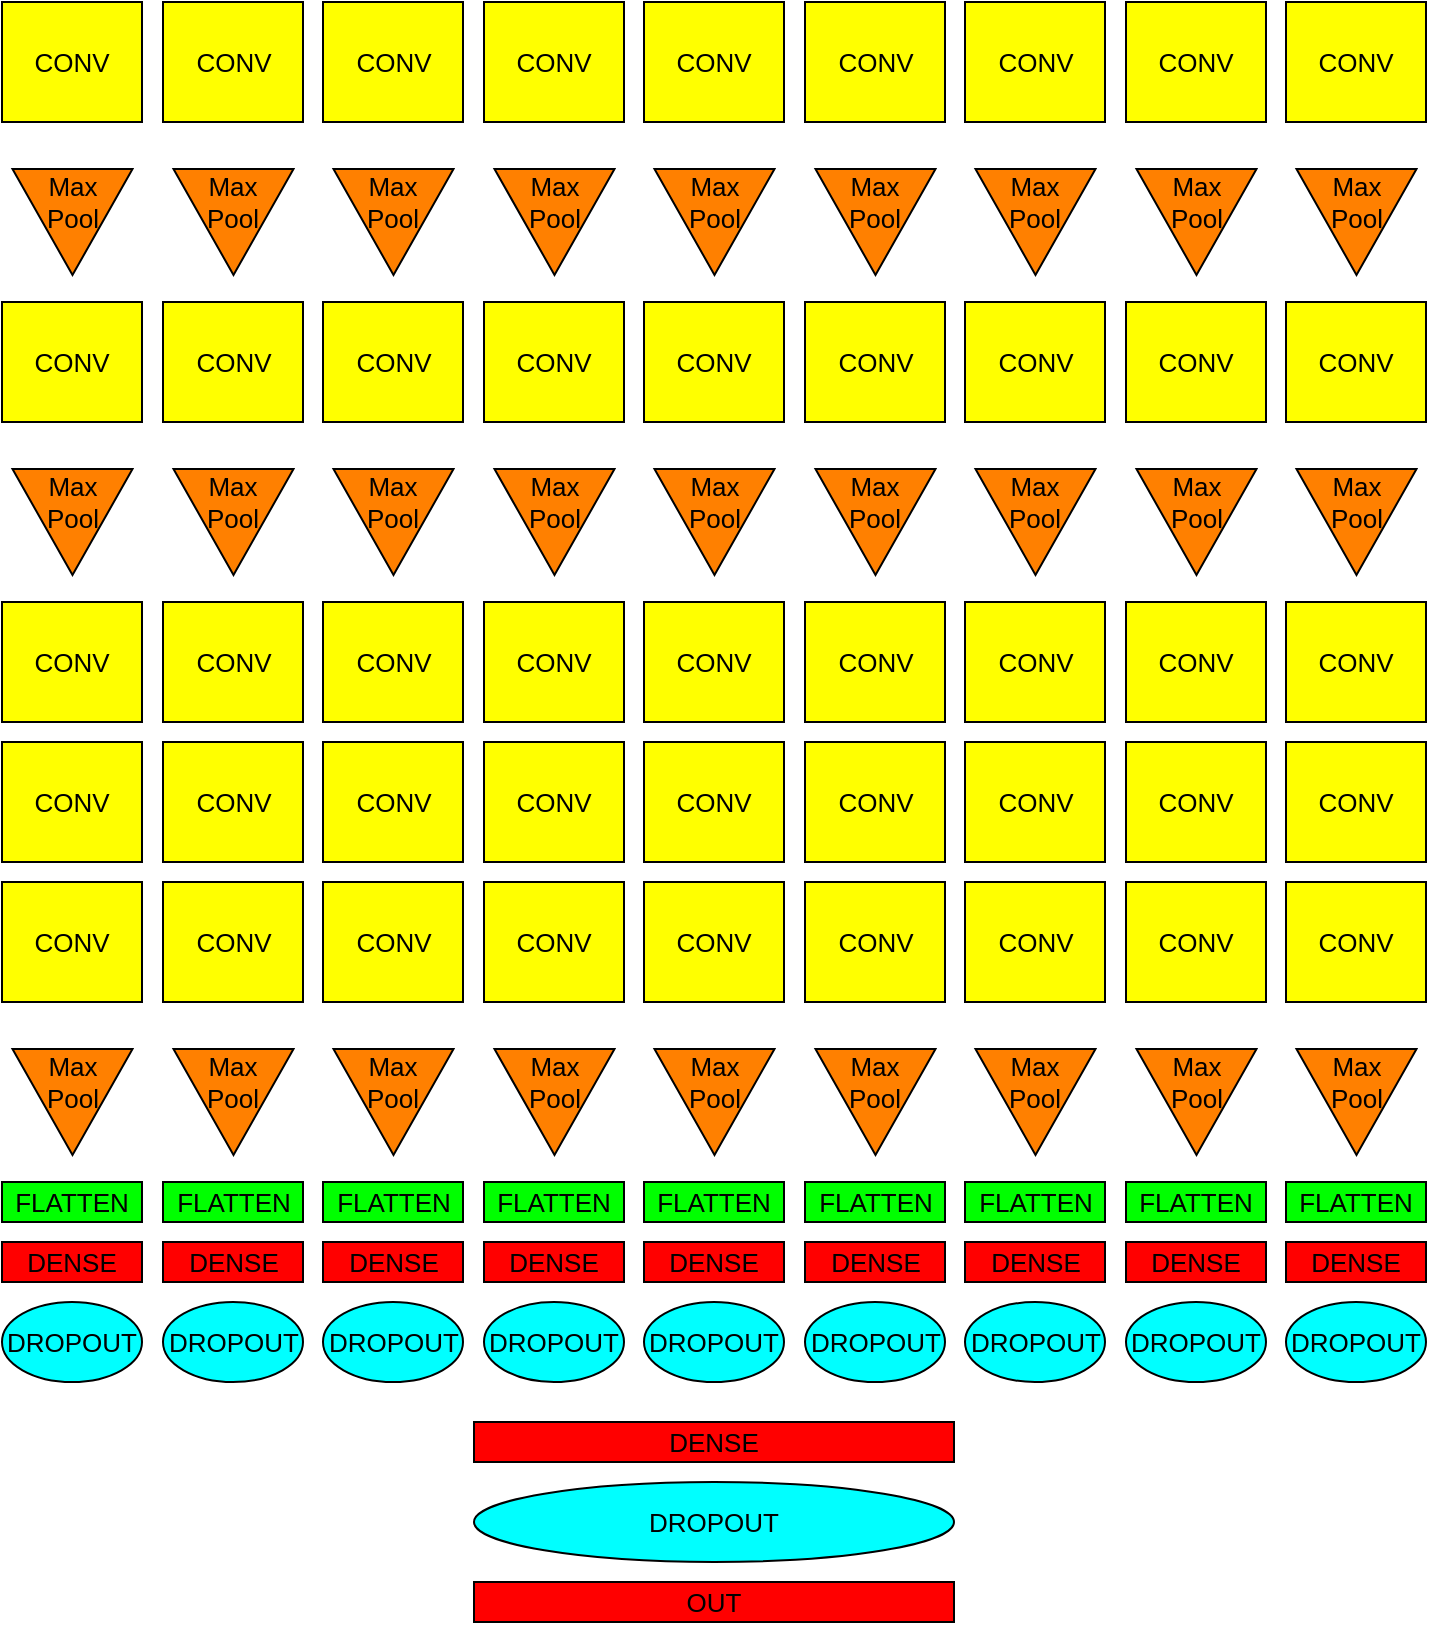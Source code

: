 <mxfile version="10.9.8" type="device"><diagram id="Rdj_Z7ZhWxju8aQ_-n5_" name="Page-1"><mxGraphModel dx="3875" dy="2148" grid="1" gridSize="10" guides="1" tooltips="1" connect="1" arrows="1" fold="1" page="1" pageScale="1" pageWidth="827" pageHeight="1169" math="0" shadow="0"><root><mxCell id="0"/><mxCell id="1" parent="0"/><mxCell id="YuXsCOZZbg4S0jJIkfYM-330" value="" style="group" vertex="1" connectable="0" parent="1"><mxGeometry x="40" y="20" width="70" height="690" as="geometry"/></mxCell><mxCell id="YuXsCOZZbg4S0jJIkfYM-313" value="CONV" style="rounded=0;whiteSpace=wrap;html=1;fillColor=#FFFF00;fontSize=13;align=center;" vertex="1" parent="YuXsCOZZbg4S0jJIkfYM-330"><mxGeometry width="70" height="60" as="geometry"/></mxCell><mxCell id="YuXsCOZZbg4S0jJIkfYM-316" value="" style="group" vertex="1" connectable="0" parent="YuXsCOZZbg4S0jJIkfYM-330"><mxGeometry x="8.75" y="70" width="53" height="80" as="geometry"/></mxCell><mxCell id="YuXsCOZZbg4S0jJIkfYM-314" value="" style="triangle;whiteSpace=wrap;html=1;fillColor=#FF8000;fontSize=13;align=center;rotation=90;" vertex="1" parent="YuXsCOZZbg4S0jJIkfYM-316"><mxGeometry y="10" width="53" height="60" as="geometry"/></mxCell><mxCell id="YuXsCOZZbg4S0jJIkfYM-315" value="Max&lt;br&gt;Pool" style="text;html=1;strokeColor=none;fillColor=none;align=center;verticalAlign=middle;whiteSpace=wrap;rounded=0;fontSize=13;rotation=0;" vertex="1" parent="YuXsCOZZbg4S0jJIkfYM-316"><mxGeometry x="8.75" y="20" width="35" height="20" as="geometry"/></mxCell><mxCell id="YuXsCOZZbg4S0jJIkfYM-317" value="CONV" style="rounded=0;whiteSpace=wrap;html=1;fillColor=#FFFF00;fontSize=13;align=center;" vertex="1" parent="YuXsCOZZbg4S0jJIkfYM-330"><mxGeometry y="150" width="70" height="60" as="geometry"/></mxCell><mxCell id="YuXsCOZZbg4S0jJIkfYM-318" value="" style="group" vertex="1" connectable="0" parent="YuXsCOZZbg4S0jJIkfYM-330"><mxGeometry x="8.75" y="220" width="53" height="80" as="geometry"/></mxCell><mxCell id="YuXsCOZZbg4S0jJIkfYM-319" value="" style="triangle;whiteSpace=wrap;html=1;fillColor=#FF8000;fontSize=13;align=center;rotation=90;" vertex="1" parent="YuXsCOZZbg4S0jJIkfYM-318"><mxGeometry y="10" width="53" height="60" as="geometry"/></mxCell><mxCell id="YuXsCOZZbg4S0jJIkfYM-320" value="Max&lt;br&gt;Pool" style="text;html=1;strokeColor=none;fillColor=none;align=center;verticalAlign=middle;whiteSpace=wrap;rounded=0;fontSize=13;rotation=0;" vertex="1" parent="YuXsCOZZbg4S0jJIkfYM-318"><mxGeometry x="8.75" y="20" width="35" height="20" as="geometry"/></mxCell><mxCell id="YuXsCOZZbg4S0jJIkfYM-321" value="CONV" style="rounded=0;whiteSpace=wrap;html=1;fillColor=#FFFF00;fontSize=13;align=center;" vertex="1" parent="YuXsCOZZbg4S0jJIkfYM-330"><mxGeometry y="300" width="70" height="60" as="geometry"/></mxCell><mxCell id="YuXsCOZZbg4S0jJIkfYM-322" value="CONV" style="rounded=0;whiteSpace=wrap;html=1;fillColor=#FFFF00;fontSize=13;align=center;" vertex="1" parent="YuXsCOZZbg4S0jJIkfYM-330"><mxGeometry y="370" width="70" height="60" as="geometry"/></mxCell><mxCell id="YuXsCOZZbg4S0jJIkfYM-323" value="CONV" style="rounded=0;whiteSpace=wrap;html=1;fillColor=#FFFF00;fontSize=13;align=center;" vertex="1" parent="YuXsCOZZbg4S0jJIkfYM-330"><mxGeometry y="440" width="70" height="60" as="geometry"/></mxCell><mxCell id="YuXsCOZZbg4S0jJIkfYM-324" value="" style="group" vertex="1" connectable="0" parent="YuXsCOZZbg4S0jJIkfYM-330"><mxGeometry x="8.75" y="510" width="53" height="80" as="geometry"/></mxCell><mxCell id="YuXsCOZZbg4S0jJIkfYM-325" value="" style="triangle;whiteSpace=wrap;html=1;fillColor=#FF8000;fontSize=13;align=center;rotation=90;" vertex="1" parent="YuXsCOZZbg4S0jJIkfYM-324"><mxGeometry y="10" width="53" height="60" as="geometry"/></mxCell><mxCell id="YuXsCOZZbg4S0jJIkfYM-326" value="Max&lt;br&gt;Pool" style="text;html=1;strokeColor=none;fillColor=none;align=center;verticalAlign=middle;whiteSpace=wrap;rounded=0;fontSize=13;rotation=0;" vertex="1" parent="YuXsCOZZbg4S0jJIkfYM-324"><mxGeometry x="8.75" y="20" width="35" height="20" as="geometry"/></mxCell><mxCell id="YuXsCOZZbg4S0jJIkfYM-327" value="FLATTEN" style="rounded=0;whiteSpace=wrap;html=1;fillColor=#00FF00;fontSize=13;align=center;" vertex="1" parent="YuXsCOZZbg4S0jJIkfYM-330"><mxGeometry y="590" width="70" height="20" as="geometry"/></mxCell><mxCell id="YuXsCOZZbg4S0jJIkfYM-328" value="DENSE" style="rounded=0;whiteSpace=wrap;html=1;fillColor=#FF0000;fontSize=13;align=center;" vertex="1" parent="YuXsCOZZbg4S0jJIkfYM-330"><mxGeometry y="620" width="70" height="20" as="geometry"/></mxCell><mxCell id="YuXsCOZZbg4S0jJIkfYM-329" value="DROPOUT" style="ellipse;whiteSpace=wrap;html=1;fillColor=#00FFFF;fontSize=13;align=center;" vertex="1" parent="YuXsCOZZbg4S0jJIkfYM-330"><mxGeometry y="650" width="70" height="40" as="geometry"/></mxCell><mxCell id="YuXsCOZZbg4S0jJIkfYM-602" value="DENSE" style="rounded=0;whiteSpace=wrap;html=1;fillColor=#FF0000;fontSize=13;align=center;" vertex="1" parent="1"><mxGeometry x="276" y="730" width="240" height="20" as="geometry"/></mxCell><mxCell id="YuXsCOZZbg4S0jJIkfYM-603" value="DROPOUT" style="ellipse;whiteSpace=wrap;html=1;fillColor=#00FFFF;fontSize=13;align=center;" vertex="1" parent="1"><mxGeometry x="276" y="760" width="240" height="40" as="geometry"/></mxCell><mxCell id="YuXsCOZZbg4S0jJIkfYM-604" value="OUT" style="rounded=0;whiteSpace=wrap;html=1;fillColor=#FF0000;fontSize=13;align=center;" vertex="1" parent="1"><mxGeometry x="276" y="810" width="240" height="20" as="geometry"/></mxCell><mxCell id="YuXsCOZZbg4S0jJIkfYM-605" value="" style="group" vertex="1" connectable="0" parent="1"><mxGeometry x="120.5" y="20" width="70" height="690" as="geometry"/></mxCell><mxCell id="YuXsCOZZbg4S0jJIkfYM-606" value="CONV" style="rounded=0;whiteSpace=wrap;html=1;fillColor=#FFFF00;fontSize=13;align=center;" vertex="1" parent="YuXsCOZZbg4S0jJIkfYM-605"><mxGeometry width="70" height="60" as="geometry"/></mxCell><mxCell id="YuXsCOZZbg4S0jJIkfYM-607" value="" style="group" vertex="1" connectable="0" parent="YuXsCOZZbg4S0jJIkfYM-605"><mxGeometry x="8.75" y="70" width="53" height="80" as="geometry"/></mxCell><mxCell id="YuXsCOZZbg4S0jJIkfYM-608" value="" style="triangle;whiteSpace=wrap;html=1;fillColor=#FF8000;fontSize=13;align=center;rotation=90;" vertex="1" parent="YuXsCOZZbg4S0jJIkfYM-607"><mxGeometry y="10" width="53" height="60" as="geometry"/></mxCell><mxCell id="YuXsCOZZbg4S0jJIkfYM-609" value="Max&lt;br&gt;Pool" style="text;html=1;strokeColor=none;fillColor=none;align=center;verticalAlign=middle;whiteSpace=wrap;rounded=0;fontSize=13;rotation=0;" vertex="1" parent="YuXsCOZZbg4S0jJIkfYM-607"><mxGeometry x="8.75" y="20" width="35" height="20" as="geometry"/></mxCell><mxCell id="YuXsCOZZbg4S0jJIkfYM-610" value="CONV" style="rounded=0;whiteSpace=wrap;html=1;fillColor=#FFFF00;fontSize=13;align=center;" vertex="1" parent="YuXsCOZZbg4S0jJIkfYM-605"><mxGeometry y="150" width="70" height="60" as="geometry"/></mxCell><mxCell id="YuXsCOZZbg4S0jJIkfYM-611" value="" style="group" vertex="1" connectable="0" parent="YuXsCOZZbg4S0jJIkfYM-605"><mxGeometry x="8.75" y="220" width="53" height="80" as="geometry"/></mxCell><mxCell id="YuXsCOZZbg4S0jJIkfYM-612" value="" style="triangle;whiteSpace=wrap;html=1;fillColor=#FF8000;fontSize=13;align=center;rotation=90;" vertex="1" parent="YuXsCOZZbg4S0jJIkfYM-611"><mxGeometry y="10" width="53" height="60" as="geometry"/></mxCell><mxCell id="YuXsCOZZbg4S0jJIkfYM-613" value="Max&lt;br&gt;Pool" style="text;html=1;strokeColor=none;fillColor=none;align=center;verticalAlign=middle;whiteSpace=wrap;rounded=0;fontSize=13;rotation=0;" vertex="1" parent="YuXsCOZZbg4S0jJIkfYM-611"><mxGeometry x="8.75" y="20" width="35" height="20" as="geometry"/></mxCell><mxCell id="YuXsCOZZbg4S0jJIkfYM-614" value="CONV" style="rounded=0;whiteSpace=wrap;html=1;fillColor=#FFFF00;fontSize=13;align=center;" vertex="1" parent="YuXsCOZZbg4S0jJIkfYM-605"><mxGeometry y="300" width="70" height="60" as="geometry"/></mxCell><mxCell id="YuXsCOZZbg4S0jJIkfYM-615" value="CONV" style="rounded=0;whiteSpace=wrap;html=1;fillColor=#FFFF00;fontSize=13;align=center;" vertex="1" parent="YuXsCOZZbg4S0jJIkfYM-605"><mxGeometry y="370" width="70" height="60" as="geometry"/></mxCell><mxCell id="YuXsCOZZbg4S0jJIkfYM-616" value="CONV" style="rounded=0;whiteSpace=wrap;html=1;fillColor=#FFFF00;fontSize=13;align=center;" vertex="1" parent="YuXsCOZZbg4S0jJIkfYM-605"><mxGeometry y="440" width="70" height="60" as="geometry"/></mxCell><mxCell id="YuXsCOZZbg4S0jJIkfYM-617" value="" style="group" vertex="1" connectable="0" parent="YuXsCOZZbg4S0jJIkfYM-605"><mxGeometry x="8.75" y="510" width="53" height="80" as="geometry"/></mxCell><mxCell id="YuXsCOZZbg4S0jJIkfYM-618" value="" style="triangle;whiteSpace=wrap;html=1;fillColor=#FF8000;fontSize=13;align=center;rotation=90;" vertex="1" parent="YuXsCOZZbg4S0jJIkfYM-617"><mxGeometry y="10" width="53" height="60" as="geometry"/></mxCell><mxCell id="YuXsCOZZbg4S0jJIkfYM-619" value="Max&lt;br&gt;Pool" style="text;html=1;strokeColor=none;fillColor=none;align=center;verticalAlign=middle;whiteSpace=wrap;rounded=0;fontSize=13;rotation=0;" vertex="1" parent="YuXsCOZZbg4S0jJIkfYM-617"><mxGeometry x="8.75" y="20" width="35" height="20" as="geometry"/></mxCell><mxCell id="YuXsCOZZbg4S0jJIkfYM-620" value="FLATTEN" style="rounded=0;whiteSpace=wrap;html=1;fillColor=#00FF00;fontSize=13;align=center;" vertex="1" parent="YuXsCOZZbg4S0jJIkfYM-605"><mxGeometry y="590" width="70" height="20" as="geometry"/></mxCell><mxCell id="YuXsCOZZbg4S0jJIkfYM-621" value="DENSE" style="rounded=0;whiteSpace=wrap;html=1;fillColor=#FF0000;fontSize=13;align=center;" vertex="1" parent="YuXsCOZZbg4S0jJIkfYM-605"><mxGeometry y="620" width="70" height="20" as="geometry"/></mxCell><mxCell id="YuXsCOZZbg4S0jJIkfYM-622" value="DROPOUT" style="ellipse;whiteSpace=wrap;html=1;fillColor=#00FFFF;fontSize=13;align=center;" vertex="1" parent="YuXsCOZZbg4S0jJIkfYM-605"><mxGeometry y="650" width="70" height="40" as="geometry"/></mxCell><mxCell id="YuXsCOZZbg4S0jJIkfYM-623" value="" style="group" vertex="1" connectable="0" parent="1"><mxGeometry x="200.5" y="20" width="70" height="690" as="geometry"/></mxCell><mxCell id="YuXsCOZZbg4S0jJIkfYM-624" value="CONV" style="rounded=0;whiteSpace=wrap;html=1;fillColor=#FFFF00;fontSize=13;align=center;" vertex="1" parent="YuXsCOZZbg4S0jJIkfYM-623"><mxGeometry width="70" height="60" as="geometry"/></mxCell><mxCell id="YuXsCOZZbg4S0jJIkfYM-625" value="" style="group" vertex="1" connectable="0" parent="YuXsCOZZbg4S0jJIkfYM-623"><mxGeometry x="8.75" y="70" width="53" height="80" as="geometry"/></mxCell><mxCell id="YuXsCOZZbg4S0jJIkfYM-626" value="" style="triangle;whiteSpace=wrap;html=1;fillColor=#FF8000;fontSize=13;align=center;rotation=90;" vertex="1" parent="YuXsCOZZbg4S0jJIkfYM-625"><mxGeometry y="10" width="53" height="60" as="geometry"/></mxCell><mxCell id="YuXsCOZZbg4S0jJIkfYM-627" value="Max&lt;br&gt;Pool" style="text;html=1;strokeColor=none;fillColor=none;align=center;verticalAlign=middle;whiteSpace=wrap;rounded=0;fontSize=13;rotation=0;" vertex="1" parent="YuXsCOZZbg4S0jJIkfYM-625"><mxGeometry x="8.75" y="20" width="35" height="20" as="geometry"/></mxCell><mxCell id="YuXsCOZZbg4S0jJIkfYM-628" value="CONV" style="rounded=0;whiteSpace=wrap;html=1;fillColor=#FFFF00;fontSize=13;align=center;" vertex="1" parent="YuXsCOZZbg4S0jJIkfYM-623"><mxGeometry y="150" width="70" height="60" as="geometry"/></mxCell><mxCell id="YuXsCOZZbg4S0jJIkfYM-629" value="" style="group" vertex="1" connectable="0" parent="YuXsCOZZbg4S0jJIkfYM-623"><mxGeometry x="8.75" y="220" width="53" height="80" as="geometry"/></mxCell><mxCell id="YuXsCOZZbg4S0jJIkfYM-630" value="" style="triangle;whiteSpace=wrap;html=1;fillColor=#FF8000;fontSize=13;align=center;rotation=90;" vertex="1" parent="YuXsCOZZbg4S0jJIkfYM-629"><mxGeometry y="10" width="53" height="60" as="geometry"/></mxCell><mxCell id="YuXsCOZZbg4S0jJIkfYM-631" value="Max&lt;br&gt;Pool" style="text;html=1;strokeColor=none;fillColor=none;align=center;verticalAlign=middle;whiteSpace=wrap;rounded=0;fontSize=13;rotation=0;" vertex="1" parent="YuXsCOZZbg4S0jJIkfYM-629"><mxGeometry x="8.75" y="20" width="35" height="20" as="geometry"/></mxCell><mxCell id="YuXsCOZZbg4S0jJIkfYM-632" value="CONV" style="rounded=0;whiteSpace=wrap;html=1;fillColor=#FFFF00;fontSize=13;align=center;" vertex="1" parent="YuXsCOZZbg4S0jJIkfYM-623"><mxGeometry y="300" width="70" height="60" as="geometry"/></mxCell><mxCell id="YuXsCOZZbg4S0jJIkfYM-633" value="CONV" style="rounded=0;whiteSpace=wrap;html=1;fillColor=#FFFF00;fontSize=13;align=center;" vertex="1" parent="YuXsCOZZbg4S0jJIkfYM-623"><mxGeometry y="370" width="70" height="60" as="geometry"/></mxCell><mxCell id="YuXsCOZZbg4S0jJIkfYM-634" value="CONV" style="rounded=0;whiteSpace=wrap;html=1;fillColor=#FFFF00;fontSize=13;align=center;" vertex="1" parent="YuXsCOZZbg4S0jJIkfYM-623"><mxGeometry y="440" width="70" height="60" as="geometry"/></mxCell><mxCell id="YuXsCOZZbg4S0jJIkfYM-635" value="" style="group" vertex="1" connectable="0" parent="YuXsCOZZbg4S0jJIkfYM-623"><mxGeometry x="8.75" y="510" width="53" height="80" as="geometry"/></mxCell><mxCell id="YuXsCOZZbg4S0jJIkfYM-636" value="" style="triangle;whiteSpace=wrap;html=1;fillColor=#FF8000;fontSize=13;align=center;rotation=90;" vertex="1" parent="YuXsCOZZbg4S0jJIkfYM-635"><mxGeometry y="10" width="53" height="60" as="geometry"/></mxCell><mxCell id="YuXsCOZZbg4S0jJIkfYM-637" value="Max&lt;br&gt;Pool" style="text;html=1;strokeColor=none;fillColor=none;align=center;verticalAlign=middle;whiteSpace=wrap;rounded=0;fontSize=13;rotation=0;" vertex="1" parent="YuXsCOZZbg4S0jJIkfYM-635"><mxGeometry x="8.75" y="20" width="35" height="20" as="geometry"/></mxCell><mxCell id="YuXsCOZZbg4S0jJIkfYM-638" value="FLATTEN" style="rounded=0;whiteSpace=wrap;html=1;fillColor=#00FF00;fontSize=13;align=center;" vertex="1" parent="YuXsCOZZbg4S0jJIkfYM-623"><mxGeometry y="590" width="70" height="20" as="geometry"/></mxCell><mxCell id="YuXsCOZZbg4S0jJIkfYM-639" value="DENSE" style="rounded=0;whiteSpace=wrap;html=1;fillColor=#FF0000;fontSize=13;align=center;" vertex="1" parent="YuXsCOZZbg4S0jJIkfYM-623"><mxGeometry y="620" width="70" height="20" as="geometry"/></mxCell><mxCell id="YuXsCOZZbg4S0jJIkfYM-640" value="DROPOUT" style="ellipse;whiteSpace=wrap;html=1;fillColor=#00FFFF;fontSize=13;align=center;" vertex="1" parent="YuXsCOZZbg4S0jJIkfYM-623"><mxGeometry y="650" width="70" height="40" as="geometry"/></mxCell><mxCell id="YuXsCOZZbg4S0jJIkfYM-641" value="" style="group" vertex="1" connectable="0" parent="1"><mxGeometry x="281" y="20" width="70" height="690" as="geometry"/></mxCell><mxCell id="YuXsCOZZbg4S0jJIkfYM-642" value="CONV" style="rounded=0;whiteSpace=wrap;html=1;fillColor=#FFFF00;fontSize=13;align=center;" vertex="1" parent="YuXsCOZZbg4S0jJIkfYM-641"><mxGeometry width="70" height="60" as="geometry"/></mxCell><mxCell id="YuXsCOZZbg4S0jJIkfYM-643" value="" style="group" vertex="1" connectable="0" parent="YuXsCOZZbg4S0jJIkfYM-641"><mxGeometry x="8.75" y="70" width="53" height="80" as="geometry"/></mxCell><mxCell id="YuXsCOZZbg4S0jJIkfYM-644" value="" style="triangle;whiteSpace=wrap;html=1;fillColor=#FF8000;fontSize=13;align=center;rotation=90;" vertex="1" parent="YuXsCOZZbg4S0jJIkfYM-643"><mxGeometry y="10" width="53" height="60" as="geometry"/></mxCell><mxCell id="YuXsCOZZbg4S0jJIkfYM-645" value="Max&lt;br&gt;Pool" style="text;html=1;strokeColor=none;fillColor=none;align=center;verticalAlign=middle;whiteSpace=wrap;rounded=0;fontSize=13;rotation=0;" vertex="1" parent="YuXsCOZZbg4S0jJIkfYM-643"><mxGeometry x="8.75" y="20" width="35" height="20" as="geometry"/></mxCell><mxCell id="YuXsCOZZbg4S0jJIkfYM-646" value="CONV" style="rounded=0;whiteSpace=wrap;html=1;fillColor=#FFFF00;fontSize=13;align=center;" vertex="1" parent="YuXsCOZZbg4S0jJIkfYM-641"><mxGeometry y="150" width="70" height="60" as="geometry"/></mxCell><mxCell id="YuXsCOZZbg4S0jJIkfYM-647" value="" style="group" vertex="1" connectable="0" parent="YuXsCOZZbg4S0jJIkfYM-641"><mxGeometry x="8.75" y="220" width="53" height="80" as="geometry"/></mxCell><mxCell id="YuXsCOZZbg4S0jJIkfYM-648" value="" style="triangle;whiteSpace=wrap;html=1;fillColor=#FF8000;fontSize=13;align=center;rotation=90;" vertex="1" parent="YuXsCOZZbg4S0jJIkfYM-647"><mxGeometry y="10" width="53" height="60" as="geometry"/></mxCell><mxCell id="YuXsCOZZbg4S0jJIkfYM-649" value="Max&lt;br&gt;Pool" style="text;html=1;strokeColor=none;fillColor=none;align=center;verticalAlign=middle;whiteSpace=wrap;rounded=0;fontSize=13;rotation=0;" vertex="1" parent="YuXsCOZZbg4S0jJIkfYM-647"><mxGeometry x="8.75" y="20" width="35" height="20" as="geometry"/></mxCell><mxCell id="YuXsCOZZbg4S0jJIkfYM-650" value="CONV" style="rounded=0;whiteSpace=wrap;html=1;fillColor=#FFFF00;fontSize=13;align=center;" vertex="1" parent="YuXsCOZZbg4S0jJIkfYM-641"><mxGeometry y="300" width="70" height="60" as="geometry"/></mxCell><mxCell id="YuXsCOZZbg4S0jJIkfYM-651" value="CONV" style="rounded=0;whiteSpace=wrap;html=1;fillColor=#FFFF00;fontSize=13;align=center;" vertex="1" parent="YuXsCOZZbg4S0jJIkfYM-641"><mxGeometry y="370" width="70" height="60" as="geometry"/></mxCell><mxCell id="YuXsCOZZbg4S0jJIkfYM-652" value="CONV" style="rounded=0;whiteSpace=wrap;html=1;fillColor=#FFFF00;fontSize=13;align=center;" vertex="1" parent="YuXsCOZZbg4S0jJIkfYM-641"><mxGeometry y="440" width="70" height="60" as="geometry"/></mxCell><mxCell id="YuXsCOZZbg4S0jJIkfYM-653" value="" style="group" vertex="1" connectable="0" parent="YuXsCOZZbg4S0jJIkfYM-641"><mxGeometry x="8.75" y="510" width="53" height="80" as="geometry"/></mxCell><mxCell id="YuXsCOZZbg4S0jJIkfYM-654" value="" style="triangle;whiteSpace=wrap;html=1;fillColor=#FF8000;fontSize=13;align=center;rotation=90;" vertex="1" parent="YuXsCOZZbg4S0jJIkfYM-653"><mxGeometry y="10" width="53" height="60" as="geometry"/></mxCell><mxCell id="YuXsCOZZbg4S0jJIkfYM-655" value="Max&lt;br&gt;Pool" style="text;html=1;strokeColor=none;fillColor=none;align=center;verticalAlign=middle;whiteSpace=wrap;rounded=0;fontSize=13;rotation=0;" vertex="1" parent="YuXsCOZZbg4S0jJIkfYM-653"><mxGeometry x="8.75" y="20" width="35" height="20" as="geometry"/></mxCell><mxCell id="YuXsCOZZbg4S0jJIkfYM-656" value="FLATTEN" style="rounded=0;whiteSpace=wrap;html=1;fillColor=#00FF00;fontSize=13;align=center;" vertex="1" parent="YuXsCOZZbg4S0jJIkfYM-641"><mxGeometry y="590" width="70" height="20" as="geometry"/></mxCell><mxCell id="YuXsCOZZbg4S0jJIkfYM-657" value="DENSE" style="rounded=0;whiteSpace=wrap;html=1;fillColor=#FF0000;fontSize=13;align=center;" vertex="1" parent="YuXsCOZZbg4S0jJIkfYM-641"><mxGeometry y="620" width="70" height="20" as="geometry"/></mxCell><mxCell id="YuXsCOZZbg4S0jJIkfYM-658" value="DROPOUT" style="ellipse;whiteSpace=wrap;html=1;fillColor=#00FFFF;fontSize=13;align=center;" vertex="1" parent="YuXsCOZZbg4S0jJIkfYM-641"><mxGeometry y="650" width="70" height="40" as="geometry"/></mxCell><mxCell id="YuXsCOZZbg4S0jJIkfYM-659" value="" style="group" vertex="1" connectable="0" parent="1"><mxGeometry x="361" y="20" width="70" height="690" as="geometry"/></mxCell><mxCell id="YuXsCOZZbg4S0jJIkfYM-660" value="CONV" style="rounded=0;whiteSpace=wrap;html=1;fillColor=#FFFF00;fontSize=13;align=center;" vertex="1" parent="YuXsCOZZbg4S0jJIkfYM-659"><mxGeometry width="70" height="60" as="geometry"/></mxCell><mxCell id="YuXsCOZZbg4S0jJIkfYM-661" value="" style="group" vertex="1" connectable="0" parent="YuXsCOZZbg4S0jJIkfYM-659"><mxGeometry x="8.75" y="70" width="53" height="80" as="geometry"/></mxCell><mxCell id="YuXsCOZZbg4S0jJIkfYM-662" value="" style="triangle;whiteSpace=wrap;html=1;fillColor=#FF8000;fontSize=13;align=center;rotation=90;" vertex="1" parent="YuXsCOZZbg4S0jJIkfYM-661"><mxGeometry y="10" width="53" height="60" as="geometry"/></mxCell><mxCell id="YuXsCOZZbg4S0jJIkfYM-663" value="Max&lt;br&gt;Pool" style="text;html=1;strokeColor=none;fillColor=none;align=center;verticalAlign=middle;whiteSpace=wrap;rounded=0;fontSize=13;rotation=0;" vertex="1" parent="YuXsCOZZbg4S0jJIkfYM-661"><mxGeometry x="8.75" y="20" width="35" height="20" as="geometry"/></mxCell><mxCell id="YuXsCOZZbg4S0jJIkfYM-664" value="CONV" style="rounded=0;whiteSpace=wrap;html=1;fillColor=#FFFF00;fontSize=13;align=center;" vertex="1" parent="YuXsCOZZbg4S0jJIkfYM-659"><mxGeometry y="150" width="70" height="60" as="geometry"/></mxCell><mxCell id="YuXsCOZZbg4S0jJIkfYM-665" value="" style="group" vertex="1" connectable="0" parent="YuXsCOZZbg4S0jJIkfYM-659"><mxGeometry x="8.75" y="220" width="53" height="80" as="geometry"/></mxCell><mxCell id="YuXsCOZZbg4S0jJIkfYM-666" value="" style="triangle;whiteSpace=wrap;html=1;fillColor=#FF8000;fontSize=13;align=center;rotation=90;" vertex="1" parent="YuXsCOZZbg4S0jJIkfYM-665"><mxGeometry y="10" width="53" height="60" as="geometry"/></mxCell><mxCell id="YuXsCOZZbg4S0jJIkfYM-667" value="Max&lt;br&gt;Pool" style="text;html=1;strokeColor=none;fillColor=none;align=center;verticalAlign=middle;whiteSpace=wrap;rounded=0;fontSize=13;rotation=0;" vertex="1" parent="YuXsCOZZbg4S0jJIkfYM-665"><mxGeometry x="8.75" y="20" width="35" height="20" as="geometry"/></mxCell><mxCell id="YuXsCOZZbg4S0jJIkfYM-668" value="CONV" style="rounded=0;whiteSpace=wrap;html=1;fillColor=#FFFF00;fontSize=13;align=center;" vertex="1" parent="YuXsCOZZbg4S0jJIkfYM-659"><mxGeometry y="300" width="70" height="60" as="geometry"/></mxCell><mxCell id="YuXsCOZZbg4S0jJIkfYM-669" value="CONV" style="rounded=0;whiteSpace=wrap;html=1;fillColor=#FFFF00;fontSize=13;align=center;" vertex="1" parent="YuXsCOZZbg4S0jJIkfYM-659"><mxGeometry y="370" width="70" height="60" as="geometry"/></mxCell><mxCell id="YuXsCOZZbg4S0jJIkfYM-670" value="CONV" style="rounded=0;whiteSpace=wrap;html=1;fillColor=#FFFF00;fontSize=13;align=center;" vertex="1" parent="YuXsCOZZbg4S0jJIkfYM-659"><mxGeometry y="440" width="70" height="60" as="geometry"/></mxCell><mxCell id="YuXsCOZZbg4S0jJIkfYM-671" value="" style="group" vertex="1" connectable="0" parent="YuXsCOZZbg4S0jJIkfYM-659"><mxGeometry x="8.75" y="510" width="53" height="80" as="geometry"/></mxCell><mxCell id="YuXsCOZZbg4S0jJIkfYM-672" value="" style="triangle;whiteSpace=wrap;html=1;fillColor=#FF8000;fontSize=13;align=center;rotation=90;" vertex="1" parent="YuXsCOZZbg4S0jJIkfYM-671"><mxGeometry y="10" width="53" height="60" as="geometry"/></mxCell><mxCell id="YuXsCOZZbg4S0jJIkfYM-673" value="Max&lt;br&gt;Pool" style="text;html=1;strokeColor=none;fillColor=none;align=center;verticalAlign=middle;whiteSpace=wrap;rounded=0;fontSize=13;rotation=0;" vertex="1" parent="YuXsCOZZbg4S0jJIkfYM-671"><mxGeometry x="8.75" y="20" width="35" height="20" as="geometry"/></mxCell><mxCell id="YuXsCOZZbg4S0jJIkfYM-674" value="FLATTEN" style="rounded=0;whiteSpace=wrap;html=1;fillColor=#00FF00;fontSize=13;align=center;" vertex="1" parent="YuXsCOZZbg4S0jJIkfYM-659"><mxGeometry y="590" width="70" height="20" as="geometry"/></mxCell><mxCell id="YuXsCOZZbg4S0jJIkfYM-675" value="DENSE" style="rounded=0;whiteSpace=wrap;html=1;fillColor=#FF0000;fontSize=13;align=center;" vertex="1" parent="YuXsCOZZbg4S0jJIkfYM-659"><mxGeometry y="620" width="70" height="20" as="geometry"/></mxCell><mxCell id="YuXsCOZZbg4S0jJIkfYM-676" value="DROPOUT" style="ellipse;whiteSpace=wrap;html=1;fillColor=#00FFFF;fontSize=13;align=center;" vertex="1" parent="YuXsCOZZbg4S0jJIkfYM-659"><mxGeometry y="650" width="70" height="40" as="geometry"/></mxCell><mxCell id="YuXsCOZZbg4S0jJIkfYM-677" value="" style="group" vertex="1" connectable="0" parent="1"><mxGeometry x="441.5" y="20" width="70" height="690" as="geometry"/></mxCell><mxCell id="YuXsCOZZbg4S0jJIkfYM-678" value="CONV" style="rounded=0;whiteSpace=wrap;html=1;fillColor=#FFFF00;fontSize=13;align=center;" vertex="1" parent="YuXsCOZZbg4S0jJIkfYM-677"><mxGeometry width="70" height="60" as="geometry"/></mxCell><mxCell id="YuXsCOZZbg4S0jJIkfYM-679" value="" style="group" vertex="1" connectable="0" parent="YuXsCOZZbg4S0jJIkfYM-677"><mxGeometry x="8.75" y="70" width="53" height="80" as="geometry"/></mxCell><mxCell id="YuXsCOZZbg4S0jJIkfYM-680" value="" style="triangle;whiteSpace=wrap;html=1;fillColor=#FF8000;fontSize=13;align=center;rotation=90;" vertex="1" parent="YuXsCOZZbg4S0jJIkfYM-679"><mxGeometry y="10" width="53" height="60" as="geometry"/></mxCell><mxCell id="YuXsCOZZbg4S0jJIkfYM-681" value="Max&lt;br&gt;Pool" style="text;html=1;strokeColor=none;fillColor=none;align=center;verticalAlign=middle;whiteSpace=wrap;rounded=0;fontSize=13;rotation=0;" vertex="1" parent="YuXsCOZZbg4S0jJIkfYM-679"><mxGeometry x="8.75" y="20" width="35" height="20" as="geometry"/></mxCell><mxCell id="YuXsCOZZbg4S0jJIkfYM-682" value="CONV" style="rounded=0;whiteSpace=wrap;html=1;fillColor=#FFFF00;fontSize=13;align=center;" vertex="1" parent="YuXsCOZZbg4S0jJIkfYM-677"><mxGeometry y="150" width="70" height="60" as="geometry"/></mxCell><mxCell id="YuXsCOZZbg4S0jJIkfYM-683" value="" style="group" vertex="1" connectable="0" parent="YuXsCOZZbg4S0jJIkfYM-677"><mxGeometry x="8.75" y="220" width="53" height="80" as="geometry"/></mxCell><mxCell id="YuXsCOZZbg4S0jJIkfYM-684" value="" style="triangle;whiteSpace=wrap;html=1;fillColor=#FF8000;fontSize=13;align=center;rotation=90;" vertex="1" parent="YuXsCOZZbg4S0jJIkfYM-683"><mxGeometry y="10" width="53" height="60" as="geometry"/></mxCell><mxCell id="YuXsCOZZbg4S0jJIkfYM-685" value="Max&lt;br&gt;Pool" style="text;html=1;strokeColor=none;fillColor=none;align=center;verticalAlign=middle;whiteSpace=wrap;rounded=0;fontSize=13;rotation=0;" vertex="1" parent="YuXsCOZZbg4S0jJIkfYM-683"><mxGeometry x="8.75" y="20" width="35" height="20" as="geometry"/></mxCell><mxCell id="YuXsCOZZbg4S0jJIkfYM-686" value="CONV" style="rounded=0;whiteSpace=wrap;html=1;fillColor=#FFFF00;fontSize=13;align=center;" vertex="1" parent="YuXsCOZZbg4S0jJIkfYM-677"><mxGeometry y="300" width="70" height="60" as="geometry"/></mxCell><mxCell id="YuXsCOZZbg4S0jJIkfYM-687" value="CONV" style="rounded=0;whiteSpace=wrap;html=1;fillColor=#FFFF00;fontSize=13;align=center;" vertex="1" parent="YuXsCOZZbg4S0jJIkfYM-677"><mxGeometry y="370" width="70" height="60" as="geometry"/></mxCell><mxCell id="YuXsCOZZbg4S0jJIkfYM-688" value="CONV" style="rounded=0;whiteSpace=wrap;html=1;fillColor=#FFFF00;fontSize=13;align=center;" vertex="1" parent="YuXsCOZZbg4S0jJIkfYM-677"><mxGeometry y="440" width="70" height="60" as="geometry"/></mxCell><mxCell id="YuXsCOZZbg4S0jJIkfYM-689" value="" style="group" vertex="1" connectable="0" parent="YuXsCOZZbg4S0jJIkfYM-677"><mxGeometry x="8.75" y="510" width="53" height="80" as="geometry"/></mxCell><mxCell id="YuXsCOZZbg4S0jJIkfYM-690" value="" style="triangle;whiteSpace=wrap;html=1;fillColor=#FF8000;fontSize=13;align=center;rotation=90;" vertex="1" parent="YuXsCOZZbg4S0jJIkfYM-689"><mxGeometry y="10" width="53" height="60" as="geometry"/></mxCell><mxCell id="YuXsCOZZbg4S0jJIkfYM-691" value="Max&lt;br&gt;Pool" style="text;html=1;strokeColor=none;fillColor=none;align=center;verticalAlign=middle;whiteSpace=wrap;rounded=0;fontSize=13;rotation=0;" vertex="1" parent="YuXsCOZZbg4S0jJIkfYM-689"><mxGeometry x="8.75" y="20" width="35" height="20" as="geometry"/></mxCell><mxCell id="YuXsCOZZbg4S0jJIkfYM-692" value="FLATTEN" style="rounded=0;whiteSpace=wrap;html=1;fillColor=#00FF00;fontSize=13;align=center;" vertex="1" parent="YuXsCOZZbg4S0jJIkfYM-677"><mxGeometry y="590" width="70" height="20" as="geometry"/></mxCell><mxCell id="YuXsCOZZbg4S0jJIkfYM-693" value="DENSE" style="rounded=0;whiteSpace=wrap;html=1;fillColor=#FF0000;fontSize=13;align=center;" vertex="1" parent="YuXsCOZZbg4S0jJIkfYM-677"><mxGeometry y="620" width="70" height="20" as="geometry"/></mxCell><mxCell id="YuXsCOZZbg4S0jJIkfYM-694" value="DROPOUT" style="ellipse;whiteSpace=wrap;html=1;fillColor=#00FFFF;fontSize=13;align=center;" vertex="1" parent="YuXsCOZZbg4S0jJIkfYM-677"><mxGeometry y="650" width="70" height="40" as="geometry"/></mxCell><mxCell id="YuXsCOZZbg4S0jJIkfYM-695" value="" style="group" vertex="1" connectable="0" parent="1"><mxGeometry x="521.5" y="20" width="70" height="690" as="geometry"/></mxCell><mxCell id="YuXsCOZZbg4S0jJIkfYM-696" value="CONV" style="rounded=0;whiteSpace=wrap;html=1;fillColor=#FFFF00;fontSize=13;align=center;" vertex="1" parent="YuXsCOZZbg4S0jJIkfYM-695"><mxGeometry width="70" height="60" as="geometry"/></mxCell><mxCell id="YuXsCOZZbg4S0jJIkfYM-697" value="" style="group" vertex="1" connectable="0" parent="YuXsCOZZbg4S0jJIkfYM-695"><mxGeometry x="8.75" y="70" width="53" height="80" as="geometry"/></mxCell><mxCell id="YuXsCOZZbg4S0jJIkfYM-698" value="" style="triangle;whiteSpace=wrap;html=1;fillColor=#FF8000;fontSize=13;align=center;rotation=90;" vertex="1" parent="YuXsCOZZbg4S0jJIkfYM-697"><mxGeometry y="10" width="53" height="60" as="geometry"/></mxCell><mxCell id="YuXsCOZZbg4S0jJIkfYM-699" value="Max&lt;br&gt;Pool" style="text;html=1;strokeColor=none;fillColor=none;align=center;verticalAlign=middle;whiteSpace=wrap;rounded=0;fontSize=13;rotation=0;" vertex="1" parent="YuXsCOZZbg4S0jJIkfYM-697"><mxGeometry x="8.75" y="20" width="35" height="20" as="geometry"/></mxCell><mxCell id="YuXsCOZZbg4S0jJIkfYM-700" value="CONV" style="rounded=0;whiteSpace=wrap;html=1;fillColor=#FFFF00;fontSize=13;align=center;" vertex="1" parent="YuXsCOZZbg4S0jJIkfYM-695"><mxGeometry y="150" width="70" height="60" as="geometry"/></mxCell><mxCell id="YuXsCOZZbg4S0jJIkfYM-701" value="" style="group" vertex="1" connectable="0" parent="YuXsCOZZbg4S0jJIkfYM-695"><mxGeometry x="8.75" y="220" width="53" height="80" as="geometry"/></mxCell><mxCell id="YuXsCOZZbg4S0jJIkfYM-702" value="" style="triangle;whiteSpace=wrap;html=1;fillColor=#FF8000;fontSize=13;align=center;rotation=90;" vertex="1" parent="YuXsCOZZbg4S0jJIkfYM-701"><mxGeometry y="10" width="53" height="60" as="geometry"/></mxCell><mxCell id="YuXsCOZZbg4S0jJIkfYM-703" value="Max&lt;br&gt;Pool" style="text;html=1;strokeColor=none;fillColor=none;align=center;verticalAlign=middle;whiteSpace=wrap;rounded=0;fontSize=13;rotation=0;" vertex="1" parent="YuXsCOZZbg4S0jJIkfYM-701"><mxGeometry x="8.75" y="20" width="35" height="20" as="geometry"/></mxCell><mxCell id="YuXsCOZZbg4S0jJIkfYM-704" value="CONV" style="rounded=0;whiteSpace=wrap;html=1;fillColor=#FFFF00;fontSize=13;align=center;" vertex="1" parent="YuXsCOZZbg4S0jJIkfYM-695"><mxGeometry y="300" width="70" height="60" as="geometry"/></mxCell><mxCell id="YuXsCOZZbg4S0jJIkfYM-705" value="CONV" style="rounded=0;whiteSpace=wrap;html=1;fillColor=#FFFF00;fontSize=13;align=center;" vertex="1" parent="YuXsCOZZbg4S0jJIkfYM-695"><mxGeometry y="370" width="70" height="60" as="geometry"/></mxCell><mxCell id="YuXsCOZZbg4S0jJIkfYM-706" value="CONV" style="rounded=0;whiteSpace=wrap;html=1;fillColor=#FFFF00;fontSize=13;align=center;" vertex="1" parent="YuXsCOZZbg4S0jJIkfYM-695"><mxGeometry y="440" width="70" height="60" as="geometry"/></mxCell><mxCell id="YuXsCOZZbg4S0jJIkfYM-707" value="" style="group" vertex="1" connectable="0" parent="YuXsCOZZbg4S0jJIkfYM-695"><mxGeometry x="8.75" y="510" width="53" height="80" as="geometry"/></mxCell><mxCell id="YuXsCOZZbg4S0jJIkfYM-708" value="" style="triangle;whiteSpace=wrap;html=1;fillColor=#FF8000;fontSize=13;align=center;rotation=90;" vertex="1" parent="YuXsCOZZbg4S0jJIkfYM-707"><mxGeometry y="10" width="53" height="60" as="geometry"/></mxCell><mxCell id="YuXsCOZZbg4S0jJIkfYM-709" value="Max&lt;br&gt;Pool" style="text;html=1;strokeColor=none;fillColor=none;align=center;verticalAlign=middle;whiteSpace=wrap;rounded=0;fontSize=13;rotation=0;" vertex="1" parent="YuXsCOZZbg4S0jJIkfYM-707"><mxGeometry x="8.75" y="20" width="35" height="20" as="geometry"/></mxCell><mxCell id="YuXsCOZZbg4S0jJIkfYM-710" value="FLATTEN" style="rounded=0;whiteSpace=wrap;html=1;fillColor=#00FF00;fontSize=13;align=center;" vertex="1" parent="YuXsCOZZbg4S0jJIkfYM-695"><mxGeometry y="590" width="70" height="20" as="geometry"/></mxCell><mxCell id="YuXsCOZZbg4S0jJIkfYM-711" value="DENSE" style="rounded=0;whiteSpace=wrap;html=1;fillColor=#FF0000;fontSize=13;align=center;" vertex="1" parent="YuXsCOZZbg4S0jJIkfYM-695"><mxGeometry y="620" width="70" height="20" as="geometry"/></mxCell><mxCell id="YuXsCOZZbg4S0jJIkfYM-712" value="DROPOUT" style="ellipse;whiteSpace=wrap;html=1;fillColor=#00FFFF;fontSize=13;align=center;" vertex="1" parent="YuXsCOZZbg4S0jJIkfYM-695"><mxGeometry y="650" width="70" height="40" as="geometry"/></mxCell><mxCell id="YuXsCOZZbg4S0jJIkfYM-713" value="" style="group" vertex="1" connectable="0" parent="1"><mxGeometry x="602" y="20" width="70" height="690" as="geometry"/></mxCell><mxCell id="YuXsCOZZbg4S0jJIkfYM-714" value="CONV" style="rounded=0;whiteSpace=wrap;html=1;fillColor=#FFFF00;fontSize=13;align=center;" vertex="1" parent="YuXsCOZZbg4S0jJIkfYM-713"><mxGeometry width="70" height="60" as="geometry"/></mxCell><mxCell id="YuXsCOZZbg4S0jJIkfYM-715" value="" style="group" vertex="1" connectable="0" parent="YuXsCOZZbg4S0jJIkfYM-713"><mxGeometry x="8.75" y="70" width="53" height="80" as="geometry"/></mxCell><mxCell id="YuXsCOZZbg4S0jJIkfYM-716" value="" style="triangle;whiteSpace=wrap;html=1;fillColor=#FF8000;fontSize=13;align=center;rotation=90;" vertex="1" parent="YuXsCOZZbg4S0jJIkfYM-715"><mxGeometry y="10" width="53" height="60" as="geometry"/></mxCell><mxCell id="YuXsCOZZbg4S0jJIkfYM-717" value="Max&lt;br&gt;Pool" style="text;html=1;strokeColor=none;fillColor=none;align=center;verticalAlign=middle;whiteSpace=wrap;rounded=0;fontSize=13;rotation=0;" vertex="1" parent="YuXsCOZZbg4S0jJIkfYM-715"><mxGeometry x="8.75" y="20" width="35" height="20" as="geometry"/></mxCell><mxCell id="YuXsCOZZbg4S0jJIkfYM-718" value="CONV" style="rounded=0;whiteSpace=wrap;html=1;fillColor=#FFFF00;fontSize=13;align=center;" vertex="1" parent="YuXsCOZZbg4S0jJIkfYM-713"><mxGeometry y="150" width="70" height="60" as="geometry"/></mxCell><mxCell id="YuXsCOZZbg4S0jJIkfYM-719" value="" style="group" vertex="1" connectable="0" parent="YuXsCOZZbg4S0jJIkfYM-713"><mxGeometry x="8.75" y="220" width="53" height="80" as="geometry"/></mxCell><mxCell id="YuXsCOZZbg4S0jJIkfYM-720" value="" style="triangle;whiteSpace=wrap;html=1;fillColor=#FF8000;fontSize=13;align=center;rotation=90;" vertex="1" parent="YuXsCOZZbg4S0jJIkfYM-719"><mxGeometry y="10" width="53" height="60" as="geometry"/></mxCell><mxCell id="YuXsCOZZbg4S0jJIkfYM-721" value="Max&lt;br&gt;Pool" style="text;html=1;strokeColor=none;fillColor=none;align=center;verticalAlign=middle;whiteSpace=wrap;rounded=0;fontSize=13;rotation=0;" vertex="1" parent="YuXsCOZZbg4S0jJIkfYM-719"><mxGeometry x="8.75" y="20" width="35" height="20" as="geometry"/></mxCell><mxCell id="YuXsCOZZbg4S0jJIkfYM-722" value="CONV" style="rounded=0;whiteSpace=wrap;html=1;fillColor=#FFFF00;fontSize=13;align=center;" vertex="1" parent="YuXsCOZZbg4S0jJIkfYM-713"><mxGeometry y="300" width="70" height="60" as="geometry"/></mxCell><mxCell id="YuXsCOZZbg4S0jJIkfYM-723" value="CONV" style="rounded=0;whiteSpace=wrap;html=1;fillColor=#FFFF00;fontSize=13;align=center;" vertex="1" parent="YuXsCOZZbg4S0jJIkfYM-713"><mxGeometry y="370" width="70" height="60" as="geometry"/></mxCell><mxCell id="YuXsCOZZbg4S0jJIkfYM-724" value="CONV" style="rounded=0;whiteSpace=wrap;html=1;fillColor=#FFFF00;fontSize=13;align=center;" vertex="1" parent="YuXsCOZZbg4S0jJIkfYM-713"><mxGeometry y="440" width="70" height="60" as="geometry"/></mxCell><mxCell id="YuXsCOZZbg4S0jJIkfYM-725" value="" style="group" vertex="1" connectable="0" parent="YuXsCOZZbg4S0jJIkfYM-713"><mxGeometry x="8.75" y="510" width="53" height="80" as="geometry"/></mxCell><mxCell id="YuXsCOZZbg4S0jJIkfYM-726" value="" style="triangle;whiteSpace=wrap;html=1;fillColor=#FF8000;fontSize=13;align=center;rotation=90;" vertex="1" parent="YuXsCOZZbg4S0jJIkfYM-725"><mxGeometry y="10" width="53" height="60" as="geometry"/></mxCell><mxCell id="YuXsCOZZbg4S0jJIkfYM-727" value="Max&lt;br&gt;Pool" style="text;html=1;strokeColor=none;fillColor=none;align=center;verticalAlign=middle;whiteSpace=wrap;rounded=0;fontSize=13;rotation=0;" vertex="1" parent="YuXsCOZZbg4S0jJIkfYM-725"><mxGeometry x="8.75" y="20" width="35" height="20" as="geometry"/></mxCell><mxCell id="YuXsCOZZbg4S0jJIkfYM-728" value="FLATTEN" style="rounded=0;whiteSpace=wrap;html=1;fillColor=#00FF00;fontSize=13;align=center;" vertex="1" parent="YuXsCOZZbg4S0jJIkfYM-713"><mxGeometry y="590" width="70" height="20" as="geometry"/></mxCell><mxCell id="YuXsCOZZbg4S0jJIkfYM-729" value="DENSE" style="rounded=0;whiteSpace=wrap;html=1;fillColor=#FF0000;fontSize=13;align=center;" vertex="1" parent="YuXsCOZZbg4S0jJIkfYM-713"><mxGeometry y="620" width="70" height="20" as="geometry"/></mxCell><mxCell id="YuXsCOZZbg4S0jJIkfYM-730" value="DROPOUT" style="ellipse;whiteSpace=wrap;html=1;fillColor=#00FFFF;fontSize=13;align=center;" vertex="1" parent="YuXsCOZZbg4S0jJIkfYM-713"><mxGeometry y="650" width="70" height="40" as="geometry"/></mxCell><mxCell id="YuXsCOZZbg4S0jJIkfYM-731" value="" style="group" vertex="1" connectable="0" parent="1"><mxGeometry x="682" y="20" width="70" height="690" as="geometry"/></mxCell><mxCell id="YuXsCOZZbg4S0jJIkfYM-732" value="CONV" style="rounded=0;whiteSpace=wrap;html=1;fillColor=#FFFF00;fontSize=13;align=center;" vertex="1" parent="YuXsCOZZbg4S0jJIkfYM-731"><mxGeometry width="70" height="60" as="geometry"/></mxCell><mxCell id="YuXsCOZZbg4S0jJIkfYM-733" value="" style="group" vertex="1" connectable="0" parent="YuXsCOZZbg4S0jJIkfYM-731"><mxGeometry x="8.75" y="70" width="53" height="80" as="geometry"/></mxCell><mxCell id="YuXsCOZZbg4S0jJIkfYM-734" value="" style="triangle;whiteSpace=wrap;html=1;fillColor=#FF8000;fontSize=13;align=center;rotation=90;" vertex="1" parent="YuXsCOZZbg4S0jJIkfYM-733"><mxGeometry y="10" width="53" height="60" as="geometry"/></mxCell><mxCell id="YuXsCOZZbg4S0jJIkfYM-735" value="Max&lt;br&gt;Pool" style="text;html=1;strokeColor=none;fillColor=none;align=center;verticalAlign=middle;whiteSpace=wrap;rounded=0;fontSize=13;rotation=0;" vertex="1" parent="YuXsCOZZbg4S0jJIkfYM-733"><mxGeometry x="8.75" y="20" width="35" height="20" as="geometry"/></mxCell><mxCell id="YuXsCOZZbg4S0jJIkfYM-736" value="CONV" style="rounded=0;whiteSpace=wrap;html=1;fillColor=#FFFF00;fontSize=13;align=center;" vertex="1" parent="YuXsCOZZbg4S0jJIkfYM-731"><mxGeometry y="150" width="70" height="60" as="geometry"/></mxCell><mxCell id="YuXsCOZZbg4S0jJIkfYM-737" value="" style="group" vertex="1" connectable="0" parent="YuXsCOZZbg4S0jJIkfYM-731"><mxGeometry x="8.75" y="220" width="53" height="80" as="geometry"/></mxCell><mxCell id="YuXsCOZZbg4S0jJIkfYM-738" value="" style="triangle;whiteSpace=wrap;html=1;fillColor=#FF8000;fontSize=13;align=center;rotation=90;" vertex="1" parent="YuXsCOZZbg4S0jJIkfYM-737"><mxGeometry y="10" width="53" height="60" as="geometry"/></mxCell><mxCell id="YuXsCOZZbg4S0jJIkfYM-739" value="Max&lt;br&gt;Pool" style="text;html=1;strokeColor=none;fillColor=none;align=center;verticalAlign=middle;whiteSpace=wrap;rounded=0;fontSize=13;rotation=0;" vertex="1" parent="YuXsCOZZbg4S0jJIkfYM-737"><mxGeometry x="8.75" y="20" width="35" height="20" as="geometry"/></mxCell><mxCell id="YuXsCOZZbg4S0jJIkfYM-740" value="CONV" style="rounded=0;whiteSpace=wrap;html=1;fillColor=#FFFF00;fontSize=13;align=center;" vertex="1" parent="YuXsCOZZbg4S0jJIkfYM-731"><mxGeometry y="300" width="70" height="60" as="geometry"/></mxCell><mxCell id="YuXsCOZZbg4S0jJIkfYM-741" value="CONV" style="rounded=0;whiteSpace=wrap;html=1;fillColor=#FFFF00;fontSize=13;align=center;" vertex="1" parent="YuXsCOZZbg4S0jJIkfYM-731"><mxGeometry y="370" width="70" height="60" as="geometry"/></mxCell><mxCell id="YuXsCOZZbg4S0jJIkfYM-742" value="CONV" style="rounded=0;whiteSpace=wrap;html=1;fillColor=#FFFF00;fontSize=13;align=center;" vertex="1" parent="YuXsCOZZbg4S0jJIkfYM-731"><mxGeometry y="440" width="70" height="60" as="geometry"/></mxCell><mxCell id="YuXsCOZZbg4S0jJIkfYM-743" value="" style="group" vertex="1" connectable="0" parent="YuXsCOZZbg4S0jJIkfYM-731"><mxGeometry x="8.75" y="510" width="53" height="80" as="geometry"/></mxCell><mxCell id="YuXsCOZZbg4S0jJIkfYM-744" value="" style="triangle;whiteSpace=wrap;html=1;fillColor=#FF8000;fontSize=13;align=center;rotation=90;" vertex="1" parent="YuXsCOZZbg4S0jJIkfYM-743"><mxGeometry y="10" width="53" height="60" as="geometry"/></mxCell><mxCell id="YuXsCOZZbg4S0jJIkfYM-745" value="Max&lt;br&gt;Pool" style="text;html=1;strokeColor=none;fillColor=none;align=center;verticalAlign=middle;whiteSpace=wrap;rounded=0;fontSize=13;rotation=0;" vertex="1" parent="YuXsCOZZbg4S0jJIkfYM-743"><mxGeometry x="8.75" y="20" width="35" height="20" as="geometry"/></mxCell><mxCell id="YuXsCOZZbg4S0jJIkfYM-746" value="FLATTEN" style="rounded=0;whiteSpace=wrap;html=1;fillColor=#00FF00;fontSize=13;align=center;" vertex="1" parent="YuXsCOZZbg4S0jJIkfYM-731"><mxGeometry y="590" width="70" height="20" as="geometry"/></mxCell><mxCell id="YuXsCOZZbg4S0jJIkfYM-747" value="DENSE" style="rounded=0;whiteSpace=wrap;html=1;fillColor=#FF0000;fontSize=13;align=center;" vertex="1" parent="YuXsCOZZbg4S0jJIkfYM-731"><mxGeometry y="620" width="70" height="20" as="geometry"/></mxCell><mxCell id="YuXsCOZZbg4S0jJIkfYM-748" value="DROPOUT" style="ellipse;whiteSpace=wrap;html=1;fillColor=#00FFFF;fontSize=13;align=center;" vertex="1" parent="YuXsCOZZbg4S0jJIkfYM-731"><mxGeometry y="650" width="70" height="40" as="geometry"/></mxCell></root></mxGraphModel></diagram></mxfile>